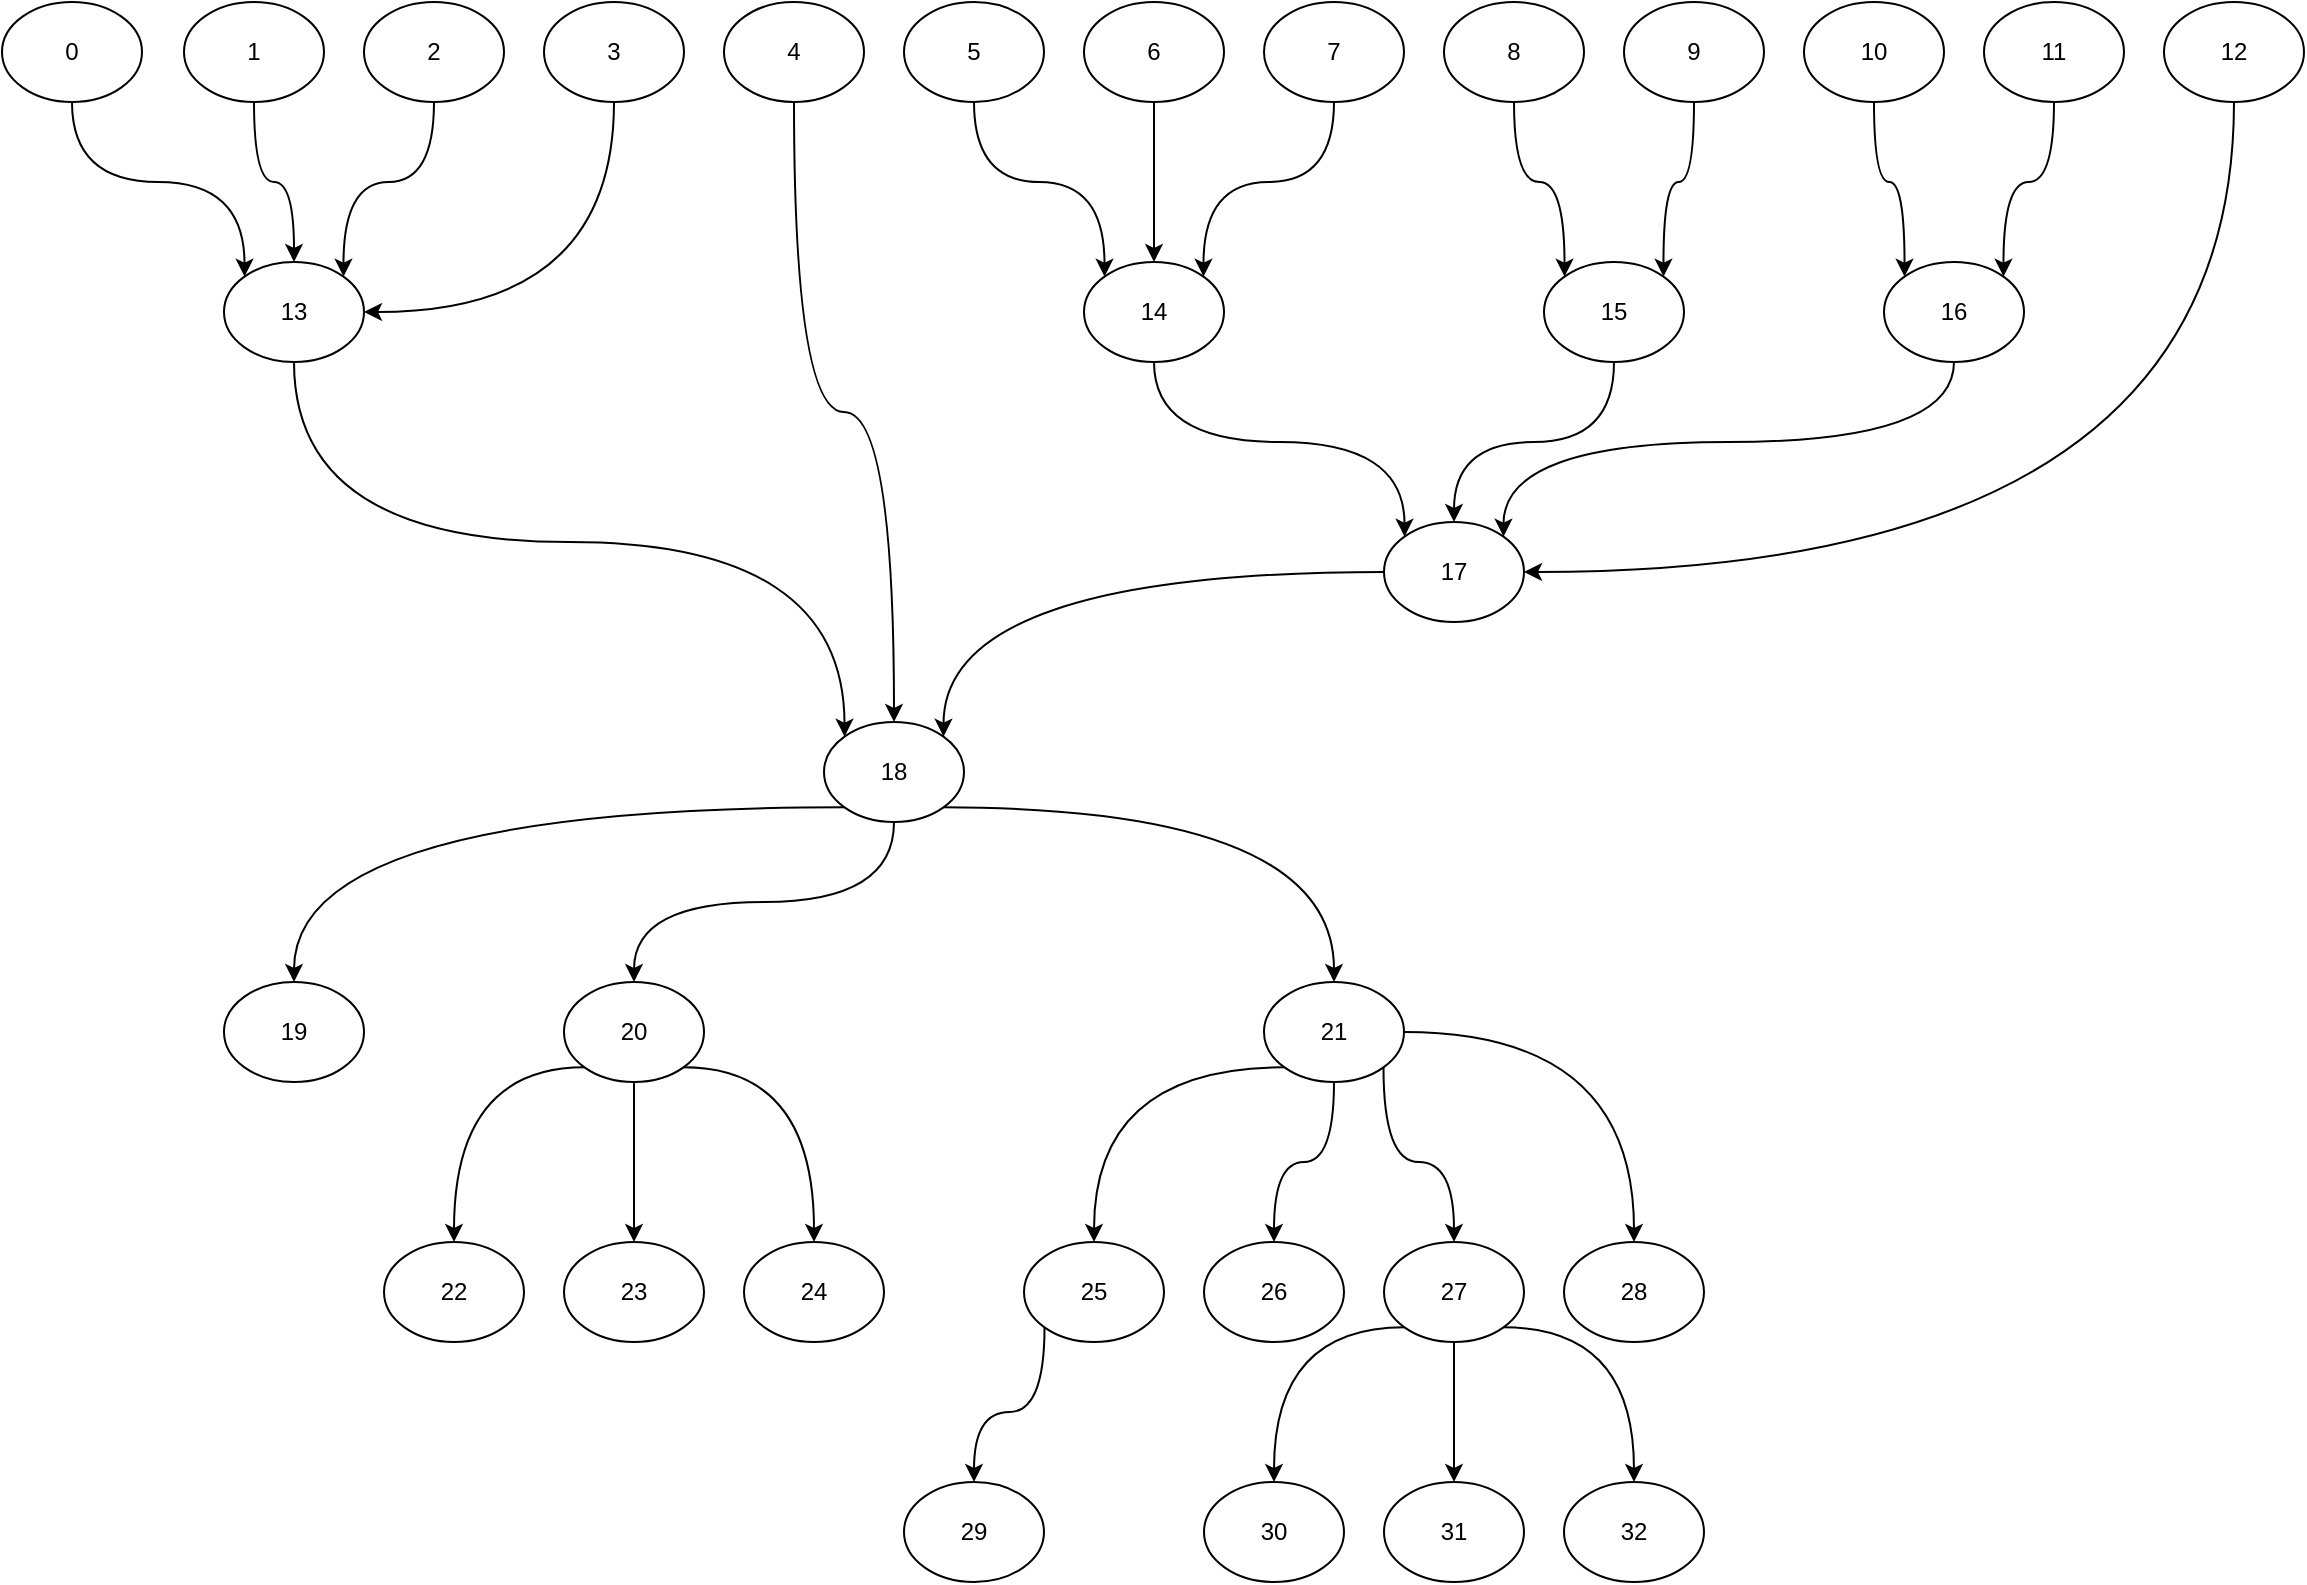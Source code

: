 <mxfile version="19.0.3" type="github">
  <diagram id="aV7yKb-oYIvs3yWfVHRN" name="第 1 页">
    <mxGraphModel dx="1422" dy="762" grid="1" gridSize="10" guides="1" tooltips="1" connect="1" arrows="1" fold="1" page="1" pageScale="1" pageWidth="1169" pageHeight="827" math="0" shadow="0">
      <root>
        <mxCell id="0" />
        <mxCell id="1" parent="0" />
        <mxCell id="Aef8_bQm2GeZmL0EMqKm-12" style="edgeStyle=orthogonalEdgeStyle;rounded=0;orthogonalLoop=1;jettySize=auto;html=1;exitX=0.5;exitY=1;exitDx=0;exitDy=0;entryX=0;entryY=0;entryDx=0;entryDy=0;curved=1;" edge="1" parent="1" source="Aef8_bQm2GeZmL0EMqKm-1" target="Aef8_bQm2GeZmL0EMqKm-11">
          <mxGeometry relative="1" as="geometry" />
        </mxCell>
        <mxCell id="Aef8_bQm2GeZmL0EMqKm-1" value="0" style="ellipse;whiteSpace=wrap;html=1;" parent="1" vertex="1">
          <mxGeometry x="9" y="30" width="70" height="50" as="geometry" />
        </mxCell>
        <mxCell id="Aef8_bQm2GeZmL0EMqKm-13" style="edgeStyle=orthogonalEdgeStyle;curved=1;rounded=0;orthogonalLoop=1;jettySize=auto;html=1;entryX=0.5;entryY=0;entryDx=0;entryDy=0;" edge="1" parent="1" source="Aef8_bQm2GeZmL0EMqKm-2" target="Aef8_bQm2GeZmL0EMqKm-11">
          <mxGeometry relative="1" as="geometry" />
        </mxCell>
        <mxCell id="Aef8_bQm2GeZmL0EMqKm-2" value="1" style="ellipse;whiteSpace=wrap;html=1;" vertex="1" parent="1">
          <mxGeometry x="100" y="30" width="70" height="50" as="geometry" />
        </mxCell>
        <mxCell id="Aef8_bQm2GeZmL0EMqKm-14" style="edgeStyle=orthogonalEdgeStyle;curved=1;rounded=0;orthogonalLoop=1;jettySize=auto;html=1;entryX=1;entryY=0;entryDx=0;entryDy=0;exitX=0.5;exitY=1;exitDx=0;exitDy=0;" edge="1" parent="1" source="Aef8_bQm2GeZmL0EMqKm-3" target="Aef8_bQm2GeZmL0EMqKm-11">
          <mxGeometry relative="1" as="geometry" />
        </mxCell>
        <mxCell id="Aef8_bQm2GeZmL0EMqKm-3" value="2" style="ellipse;whiteSpace=wrap;html=1;" vertex="1" parent="1">
          <mxGeometry x="190" y="30" width="70" height="50" as="geometry" />
        </mxCell>
        <mxCell id="Aef8_bQm2GeZmL0EMqKm-15" style="edgeStyle=orthogonalEdgeStyle;curved=1;rounded=0;orthogonalLoop=1;jettySize=auto;html=1;entryX=1;entryY=0.5;entryDx=0;entryDy=0;exitX=0.5;exitY=1;exitDx=0;exitDy=0;" edge="1" parent="1" source="Aef8_bQm2GeZmL0EMqKm-4" target="Aef8_bQm2GeZmL0EMqKm-11">
          <mxGeometry relative="1" as="geometry" />
        </mxCell>
        <mxCell id="Aef8_bQm2GeZmL0EMqKm-4" value="3" style="ellipse;whiteSpace=wrap;html=1;" vertex="1" parent="1">
          <mxGeometry x="280" y="30" width="70" height="50" as="geometry" />
        </mxCell>
        <mxCell id="Aef8_bQm2GeZmL0EMqKm-17" style="edgeStyle=orthogonalEdgeStyle;curved=1;rounded=0;orthogonalLoop=1;jettySize=auto;html=1;entryX=0.5;entryY=0;entryDx=0;entryDy=0;" edge="1" parent="1" source="Aef8_bQm2GeZmL0EMqKm-5" target="Aef8_bQm2GeZmL0EMqKm-16">
          <mxGeometry relative="1" as="geometry" />
        </mxCell>
        <mxCell id="Aef8_bQm2GeZmL0EMqKm-5" value="4" style="ellipse;whiteSpace=wrap;html=1;" vertex="1" parent="1">
          <mxGeometry x="370" y="30" width="70" height="50" as="geometry" />
        </mxCell>
        <mxCell id="Aef8_bQm2GeZmL0EMqKm-25" style="edgeStyle=orthogonalEdgeStyle;curved=1;rounded=0;orthogonalLoop=1;jettySize=auto;html=1;entryX=0;entryY=0;entryDx=0;entryDy=0;exitX=0.5;exitY=1;exitDx=0;exitDy=0;" edge="1" parent="1" source="Aef8_bQm2GeZmL0EMqKm-6" target="Aef8_bQm2GeZmL0EMqKm-21">
          <mxGeometry relative="1" as="geometry" />
        </mxCell>
        <mxCell id="Aef8_bQm2GeZmL0EMqKm-6" value="5" style="ellipse;whiteSpace=wrap;html=1;" vertex="1" parent="1">
          <mxGeometry x="460" y="30" width="70" height="50" as="geometry" />
        </mxCell>
        <mxCell id="Aef8_bQm2GeZmL0EMqKm-30" style="edgeStyle=orthogonalEdgeStyle;curved=1;rounded=0;orthogonalLoop=1;jettySize=auto;html=1;entryX=0;entryY=0;entryDx=0;entryDy=0;" edge="1" parent="1" source="Aef8_bQm2GeZmL0EMqKm-7" target="Aef8_bQm2GeZmL0EMqKm-23">
          <mxGeometry relative="1" as="geometry" />
        </mxCell>
        <mxCell id="Aef8_bQm2GeZmL0EMqKm-7" value="10" style="ellipse;whiteSpace=wrap;html=1;" vertex="1" parent="1">
          <mxGeometry x="910" y="30" width="70" height="50" as="geometry" />
        </mxCell>
        <mxCell id="Aef8_bQm2GeZmL0EMqKm-26" style="edgeStyle=orthogonalEdgeStyle;curved=1;rounded=0;orthogonalLoop=1;jettySize=auto;html=1;" edge="1" parent="1" source="Aef8_bQm2GeZmL0EMqKm-8" target="Aef8_bQm2GeZmL0EMqKm-21">
          <mxGeometry relative="1" as="geometry" />
        </mxCell>
        <mxCell id="Aef8_bQm2GeZmL0EMqKm-8" value="6" style="ellipse;whiteSpace=wrap;html=1;" vertex="1" parent="1">
          <mxGeometry x="550" y="30" width="70" height="50" as="geometry" />
        </mxCell>
        <mxCell id="Aef8_bQm2GeZmL0EMqKm-27" style="edgeStyle=orthogonalEdgeStyle;curved=1;rounded=0;orthogonalLoop=1;jettySize=auto;html=1;entryX=1;entryY=0;entryDx=0;entryDy=0;exitX=0.5;exitY=1;exitDx=0;exitDy=0;" edge="1" parent="1" source="Aef8_bQm2GeZmL0EMqKm-9" target="Aef8_bQm2GeZmL0EMqKm-21">
          <mxGeometry relative="1" as="geometry" />
        </mxCell>
        <mxCell id="Aef8_bQm2GeZmL0EMqKm-9" value="7" style="ellipse;whiteSpace=wrap;html=1;" vertex="1" parent="1">
          <mxGeometry x="640" y="30" width="70" height="50" as="geometry" />
        </mxCell>
        <mxCell id="Aef8_bQm2GeZmL0EMqKm-28" style="edgeStyle=orthogonalEdgeStyle;curved=1;rounded=0;orthogonalLoop=1;jettySize=auto;html=1;exitX=0.5;exitY=1;exitDx=0;exitDy=0;entryX=0;entryY=0;entryDx=0;entryDy=0;" edge="1" parent="1" source="Aef8_bQm2GeZmL0EMqKm-10" target="Aef8_bQm2GeZmL0EMqKm-22">
          <mxGeometry relative="1" as="geometry" />
        </mxCell>
        <mxCell id="Aef8_bQm2GeZmL0EMqKm-10" value="8" style="ellipse;whiteSpace=wrap;html=1;" vertex="1" parent="1">
          <mxGeometry x="730" y="30" width="70" height="50" as="geometry" />
        </mxCell>
        <mxCell id="Aef8_bQm2GeZmL0EMqKm-18" style="edgeStyle=orthogonalEdgeStyle;curved=1;rounded=0;orthogonalLoop=1;jettySize=auto;html=1;exitX=0.5;exitY=1;exitDx=0;exitDy=0;entryX=0;entryY=0;entryDx=0;entryDy=0;" edge="1" parent="1" source="Aef8_bQm2GeZmL0EMqKm-11" target="Aef8_bQm2GeZmL0EMqKm-16">
          <mxGeometry relative="1" as="geometry" />
        </mxCell>
        <mxCell id="Aef8_bQm2GeZmL0EMqKm-11" value="13" style="ellipse;whiteSpace=wrap;html=1;" vertex="1" parent="1">
          <mxGeometry x="120" y="160" width="70" height="50" as="geometry" />
        </mxCell>
        <mxCell id="Aef8_bQm2GeZmL0EMqKm-50" style="edgeStyle=orthogonalEdgeStyle;curved=1;rounded=0;orthogonalLoop=1;jettySize=auto;html=1;exitX=0.5;exitY=1;exitDx=0;exitDy=0;" edge="1" parent="1" source="Aef8_bQm2GeZmL0EMqKm-16" target="Aef8_bQm2GeZmL0EMqKm-37">
          <mxGeometry relative="1" as="geometry" />
        </mxCell>
        <mxCell id="Aef8_bQm2GeZmL0EMqKm-51" style="edgeStyle=orthogonalEdgeStyle;curved=1;rounded=0;orthogonalLoop=1;jettySize=auto;html=1;exitX=1;exitY=1;exitDx=0;exitDy=0;" edge="1" parent="1" source="Aef8_bQm2GeZmL0EMqKm-16" target="Aef8_bQm2GeZmL0EMqKm-38">
          <mxGeometry relative="1" as="geometry" />
        </mxCell>
        <mxCell id="Aef8_bQm2GeZmL0EMqKm-52" style="edgeStyle=orthogonalEdgeStyle;curved=1;rounded=0;orthogonalLoop=1;jettySize=auto;html=1;exitX=0;exitY=1;exitDx=0;exitDy=0;entryX=0.5;entryY=0;entryDx=0;entryDy=0;" edge="1" parent="1" source="Aef8_bQm2GeZmL0EMqKm-16" target="Aef8_bQm2GeZmL0EMqKm-36">
          <mxGeometry relative="1" as="geometry" />
        </mxCell>
        <mxCell id="Aef8_bQm2GeZmL0EMqKm-16" value="18" style="ellipse;whiteSpace=wrap;html=1;" vertex="1" parent="1">
          <mxGeometry x="420" y="390" width="70" height="50" as="geometry" />
        </mxCell>
        <mxCell id="Aef8_bQm2GeZmL0EMqKm-29" style="edgeStyle=orthogonalEdgeStyle;curved=1;rounded=0;orthogonalLoop=1;jettySize=auto;html=1;entryX=1;entryY=0;entryDx=0;entryDy=0;" edge="1" parent="1" source="Aef8_bQm2GeZmL0EMqKm-19" target="Aef8_bQm2GeZmL0EMqKm-22">
          <mxGeometry relative="1" as="geometry" />
        </mxCell>
        <mxCell id="Aef8_bQm2GeZmL0EMqKm-19" value="9" style="ellipse;whiteSpace=wrap;html=1;" vertex="1" parent="1">
          <mxGeometry x="820" y="30" width="70" height="50" as="geometry" />
        </mxCell>
        <mxCell id="Aef8_bQm2GeZmL0EMqKm-31" style="edgeStyle=orthogonalEdgeStyle;curved=1;rounded=0;orthogonalLoop=1;jettySize=auto;html=1;exitX=0.5;exitY=1;exitDx=0;exitDy=0;entryX=1;entryY=0;entryDx=0;entryDy=0;" edge="1" parent="1" source="Aef8_bQm2GeZmL0EMqKm-20" target="Aef8_bQm2GeZmL0EMqKm-23">
          <mxGeometry relative="1" as="geometry" />
        </mxCell>
        <mxCell id="Aef8_bQm2GeZmL0EMqKm-20" value="11" style="ellipse;whiteSpace=wrap;html=1;" vertex="1" parent="1">
          <mxGeometry x="1000" y="30" width="70" height="50" as="geometry" />
        </mxCell>
        <mxCell id="Aef8_bQm2GeZmL0EMqKm-34" style="edgeStyle=orthogonalEdgeStyle;curved=1;rounded=0;orthogonalLoop=1;jettySize=auto;html=1;exitX=0.5;exitY=1;exitDx=0;exitDy=0;entryX=0;entryY=0;entryDx=0;entryDy=0;" edge="1" parent="1" source="Aef8_bQm2GeZmL0EMqKm-21" target="Aef8_bQm2GeZmL0EMqKm-24">
          <mxGeometry relative="1" as="geometry" />
        </mxCell>
        <mxCell id="Aef8_bQm2GeZmL0EMqKm-21" value="14" style="ellipse;whiteSpace=wrap;html=1;" vertex="1" parent="1">
          <mxGeometry x="550" y="160" width="70" height="50" as="geometry" />
        </mxCell>
        <mxCell id="Aef8_bQm2GeZmL0EMqKm-33" style="edgeStyle=orthogonalEdgeStyle;curved=1;rounded=0;orthogonalLoop=1;jettySize=auto;html=1;exitX=0.5;exitY=1;exitDx=0;exitDy=0;" edge="1" parent="1" source="Aef8_bQm2GeZmL0EMqKm-22" target="Aef8_bQm2GeZmL0EMqKm-24">
          <mxGeometry relative="1" as="geometry" />
        </mxCell>
        <mxCell id="Aef8_bQm2GeZmL0EMqKm-22" value="15" style="ellipse;whiteSpace=wrap;html=1;" vertex="1" parent="1">
          <mxGeometry x="780" y="160" width="70" height="50" as="geometry" />
        </mxCell>
        <mxCell id="Aef8_bQm2GeZmL0EMqKm-32" style="edgeStyle=orthogonalEdgeStyle;curved=1;rounded=0;orthogonalLoop=1;jettySize=auto;html=1;exitX=0.5;exitY=1;exitDx=0;exitDy=0;entryX=1;entryY=0;entryDx=0;entryDy=0;" edge="1" parent="1" source="Aef8_bQm2GeZmL0EMqKm-23" target="Aef8_bQm2GeZmL0EMqKm-24">
          <mxGeometry relative="1" as="geometry" />
        </mxCell>
        <mxCell id="Aef8_bQm2GeZmL0EMqKm-23" value="16" style="ellipse;whiteSpace=wrap;html=1;" vertex="1" parent="1">
          <mxGeometry x="950" y="160" width="70" height="50" as="geometry" />
        </mxCell>
        <mxCell id="Aef8_bQm2GeZmL0EMqKm-35" style="edgeStyle=orthogonalEdgeStyle;curved=1;rounded=0;orthogonalLoop=1;jettySize=auto;html=1;entryX=1;entryY=0;entryDx=0;entryDy=0;" edge="1" parent="1" source="Aef8_bQm2GeZmL0EMqKm-24" target="Aef8_bQm2GeZmL0EMqKm-16">
          <mxGeometry relative="1" as="geometry" />
        </mxCell>
        <mxCell id="Aef8_bQm2GeZmL0EMqKm-24" value="17" style="ellipse;whiteSpace=wrap;html=1;" vertex="1" parent="1">
          <mxGeometry x="700" y="290" width="70" height="50" as="geometry" />
        </mxCell>
        <mxCell id="Aef8_bQm2GeZmL0EMqKm-36" value="19" style="ellipse;whiteSpace=wrap;html=1;" vertex="1" parent="1">
          <mxGeometry x="120" y="520" width="70" height="50" as="geometry" />
        </mxCell>
        <mxCell id="Aef8_bQm2GeZmL0EMqKm-53" style="edgeStyle=orthogonalEdgeStyle;curved=1;rounded=0;orthogonalLoop=1;jettySize=auto;html=1;exitX=0;exitY=1;exitDx=0;exitDy=0;entryX=0.5;entryY=0;entryDx=0;entryDy=0;" edge="1" parent="1" source="Aef8_bQm2GeZmL0EMqKm-37" target="Aef8_bQm2GeZmL0EMqKm-39">
          <mxGeometry relative="1" as="geometry" />
        </mxCell>
        <mxCell id="Aef8_bQm2GeZmL0EMqKm-54" style="edgeStyle=orthogonalEdgeStyle;curved=1;rounded=0;orthogonalLoop=1;jettySize=auto;html=1;exitX=0.5;exitY=1;exitDx=0;exitDy=0;" edge="1" parent="1" source="Aef8_bQm2GeZmL0EMqKm-37" target="Aef8_bQm2GeZmL0EMqKm-40">
          <mxGeometry relative="1" as="geometry" />
        </mxCell>
        <mxCell id="Aef8_bQm2GeZmL0EMqKm-55" style="edgeStyle=orthogonalEdgeStyle;curved=1;rounded=0;orthogonalLoop=1;jettySize=auto;html=1;exitX=1;exitY=1;exitDx=0;exitDy=0;" edge="1" parent="1" source="Aef8_bQm2GeZmL0EMqKm-37" target="Aef8_bQm2GeZmL0EMqKm-41">
          <mxGeometry relative="1" as="geometry" />
        </mxCell>
        <mxCell id="Aef8_bQm2GeZmL0EMqKm-37" value="20" style="ellipse;whiteSpace=wrap;html=1;" vertex="1" parent="1">
          <mxGeometry x="290" y="520" width="70" height="50" as="geometry" />
        </mxCell>
        <mxCell id="Aef8_bQm2GeZmL0EMqKm-56" style="edgeStyle=orthogonalEdgeStyle;curved=1;rounded=0;orthogonalLoop=1;jettySize=auto;html=1;exitX=0;exitY=1;exitDx=0;exitDy=0;" edge="1" parent="1" source="Aef8_bQm2GeZmL0EMqKm-38" target="Aef8_bQm2GeZmL0EMqKm-42">
          <mxGeometry relative="1" as="geometry" />
        </mxCell>
        <mxCell id="Aef8_bQm2GeZmL0EMqKm-58" style="edgeStyle=orthogonalEdgeStyle;curved=1;rounded=0;orthogonalLoop=1;jettySize=auto;html=1;exitX=0.5;exitY=1;exitDx=0;exitDy=0;entryX=0.5;entryY=0;entryDx=0;entryDy=0;" edge="1" parent="1" source="Aef8_bQm2GeZmL0EMqKm-38" target="Aef8_bQm2GeZmL0EMqKm-43">
          <mxGeometry relative="1" as="geometry" />
        </mxCell>
        <mxCell id="Aef8_bQm2GeZmL0EMqKm-59" style="edgeStyle=orthogonalEdgeStyle;curved=1;rounded=0;orthogonalLoop=1;jettySize=auto;html=1;exitX=1;exitY=1;exitDx=0;exitDy=0;" edge="1" parent="1" source="Aef8_bQm2GeZmL0EMqKm-38" target="Aef8_bQm2GeZmL0EMqKm-44">
          <mxGeometry relative="1" as="geometry" />
        </mxCell>
        <mxCell id="Aef8_bQm2GeZmL0EMqKm-60" style="edgeStyle=orthogonalEdgeStyle;curved=1;rounded=0;orthogonalLoop=1;jettySize=auto;html=1;exitX=1;exitY=0.5;exitDx=0;exitDy=0;" edge="1" parent="1" source="Aef8_bQm2GeZmL0EMqKm-38" target="Aef8_bQm2GeZmL0EMqKm-45">
          <mxGeometry relative="1" as="geometry" />
        </mxCell>
        <mxCell id="Aef8_bQm2GeZmL0EMqKm-38" value="21" style="ellipse;whiteSpace=wrap;html=1;" vertex="1" parent="1">
          <mxGeometry x="640" y="520" width="70" height="50" as="geometry" />
        </mxCell>
        <mxCell id="Aef8_bQm2GeZmL0EMqKm-39" value="22" style="ellipse;whiteSpace=wrap;html=1;" vertex="1" parent="1">
          <mxGeometry x="200" y="650" width="70" height="50" as="geometry" />
        </mxCell>
        <mxCell id="Aef8_bQm2GeZmL0EMqKm-40" value="23" style="ellipse;whiteSpace=wrap;html=1;" vertex="1" parent="1">
          <mxGeometry x="290" y="650" width="70" height="50" as="geometry" />
        </mxCell>
        <mxCell id="Aef8_bQm2GeZmL0EMqKm-41" value="24" style="ellipse;whiteSpace=wrap;html=1;" vertex="1" parent="1">
          <mxGeometry x="380" y="650" width="70" height="50" as="geometry" />
        </mxCell>
        <mxCell id="Aef8_bQm2GeZmL0EMqKm-57" style="edgeStyle=orthogonalEdgeStyle;curved=1;rounded=0;orthogonalLoop=1;jettySize=auto;html=1;exitX=0;exitY=1;exitDx=0;exitDy=0;" edge="1" parent="1" source="Aef8_bQm2GeZmL0EMqKm-42" target="Aef8_bQm2GeZmL0EMqKm-49">
          <mxGeometry relative="1" as="geometry" />
        </mxCell>
        <mxCell id="Aef8_bQm2GeZmL0EMqKm-42" value="25" style="ellipse;whiteSpace=wrap;html=1;" vertex="1" parent="1">
          <mxGeometry x="520" y="650" width="70" height="50" as="geometry" />
        </mxCell>
        <mxCell id="Aef8_bQm2GeZmL0EMqKm-43" value="26" style="ellipse;whiteSpace=wrap;html=1;" vertex="1" parent="1">
          <mxGeometry x="610" y="650" width="70" height="50" as="geometry" />
        </mxCell>
        <mxCell id="Aef8_bQm2GeZmL0EMqKm-61" style="edgeStyle=orthogonalEdgeStyle;curved=1;rounded=0;orthogonalLoop=1;jettySize=auto;html=1;exitX=0;exitY=1;exitDx=0;exitDy=0;entryX=0.5;entryY=0;entryDx=0;entryDy=0;" edge="1" parent="1" source="Aef8_bQm2GeZmL0EMqKm-44" target="Aef8_bQm2GeZmL0EMqKm-46">
          <mxGeometry relative="1" as="geometry" />
        </mxCell>
        <mxCell id="Aef8_bQm2GeZmL0EMqKm-62" style="edgeStyle=orthogonalEdgeStyle;curved=1;rounded=0;orthogonalLoop=1;jettySize=auto;html=1;exitX=0.5;exitY=1;exitDx=0;exitDy=0;entryX=0.5;entryY=0;entryDx=0;entryDy=0;" edge="1" parent="1" source="Aef8_bQm2GeZmL0EMqKm-44" target="Aef8_bQm2GeZmL0EMqKm-47">
          <mxGeometry relative="1" as="geometry" />
        </mxCell>
        <mxCell id="Aef8_bQm2GeZmL0EMqKm-63" style="edgeStyle=orthogonalEdgeStyle;curved=1;rounded=0;orthogonalLoop=1;jettySize=auto;html=1;exitX=1;exitY=1;exitDx=0;exitDy=0;" edge="1" parent="1" source="Aef8_bQm2GeZmL0EMqKm-44" target="Aef8_bQm2GeZmL0EMqKm-48">
          <mxGeometry relative="1" as="geometry" />
        </mxCell>
        <mxCell id="Aef8_bQm2GeZmL0EMqKm-44" value="27" style="ellipse;whiteSpace=wrap;html=1;" vertex="1" parent="1">
          <mxGeometry x="700" y="650" width="70" height="50" as="geometry" />
        </mxCell>
        <mxCell id="Aef8_bQm2GeZmL0EMqKm-45" value="28" style="ellipse;whiteSpace=wrap;html=1;" vertex="1" parent="1">
          <mxGeometry x="790" y="650" width="70" height="50" as="geometry" />
        </mxCell>
        <mxCell id="Aef8_bQm2GeZmL0EMqKm-46" value="30" style="ellipse;whiteSpace=wrap;html=1;" vertex="1" parent="1">
          <mxGeometry x="610" y="770" width="70" height="50" as="geometry" />
        </mxCell>
        <mxCell id="Aef8_bQm2GeZmL0EMqKm-47" value="31" style="ellipse;whiteSpace=wrap;html=1;" vertex="1" parent="1">
          <mxGeometry x="700" y="770" width="70" height="50" as="geometry" />
        </mxCell>
        <mxCell id="Aef8_bQm2GeZmL0EMqKm-48" value="32" style="ellipse;whiteSpace=wrap;html=1;" vertex="1" parent="1">
          <mxGeometry x="790" y="770" width="70" height="50" as="geometry" />
        </mxCell>
        <mxCell id="Aef8_bQm2GeZmL0EMqKm-49" value="29" style="ellipse;whiteSpace=wrap;html=1;" vertex="1" parent="1">
          <mxGeometry x="460" y="770" width="70" height="50" as="geometry" />
        </mxCell>
        <mxCell id="Aef8_bQm2GeZmL0EMqKm-65" style="edgeStyle=orthogonalEdgeStyle;curved=1;rounded=0;orthogonalLoop=1;jettySize=auto;html=1;exitX=0.5;exitY=1;exitDx=0;exitDy=0;entryX=1;entryY=0.5;entryDx=0;entryDy=0;" edge="1" parent="1" source="Aef8_bQm2GeZmL0EMqKm-64" target="Aef8_bQm2GeZmL0EMqKm-24">
          <mxGeometry relative="1" as="geometry" />
        </mxCell>
        <mxCell id="Aef8_bQm2GeZmL0EMqKm-64" value="12" style="ellipse;whiteSpace=wrap;html=1;" vertex="1" parent="1">
          <mxGeometry x="1090" y="30" width="70" height="50" as="geometry" />
        </mxCell>
      </root>
    </mxGraphModel>
  </diagram>
</mxfile>
